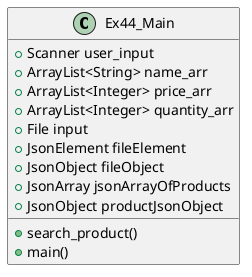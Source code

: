 @startuml
'https://plantuml.com/class-diagram

class Ex44_Main
{
+Scanner user_input
  {field}+ArrayList<String> name_arr
  +ArrayList<Integer> price_arr
  +ArrayList<Integer> quantity_arr
  +File input
  +JsonElement fileElement
  +JsonObject fileObject
  +JsonArray jsonArrayOfProducts
  +JsonObject productJsonObject

{method} +search_product()
{method} +main()

}


@enduml